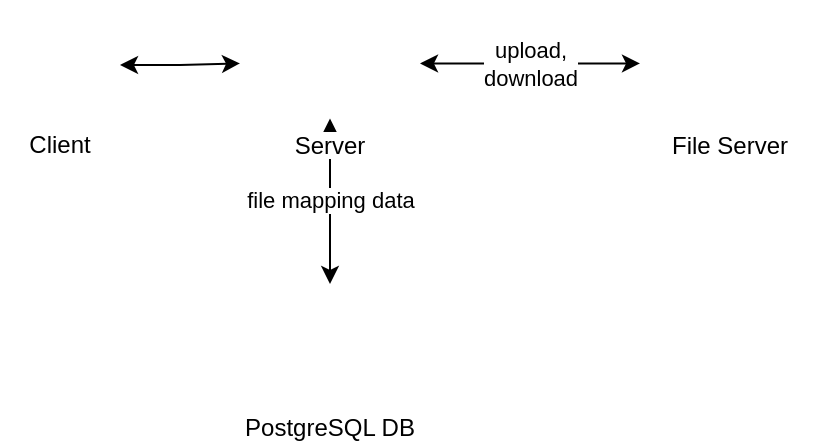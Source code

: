 <mxfile version="21.3.7" type="device">
  <diagram name="페이지-1" id="jmEi_aJcn82925WeZX_v">
    <mxGraphModel dx="127" dy="1843" grid="1" gridSize="10" guides="1" tooltips="1" connect="1" arrows="1" fold="1" page="1" pageScale="1" pageWidth="827" pageHeight="1169" math="0" shadow="0">
      <root>
        <mxCell id="0" />
        <mxCell id="1" parent="0" />
        <mxCell id="qkpx6r0DoK9DZIVo4au_-10" style="edgeStyle=orthogonalEdgeStyle;rounded=0;orthogonalLoop=1;jettySize=auto;html=1;exitX=1;exitY=0.5;exitDx=0;exitDy=0;entryX=0;entryY=0.5;entryDx=0;entryDy=0;startArrow=classic;startFill=1;" parent="1" source="qkpx6r0DoK9DZIVo4au_-3" target="qkpx6r0DoK9DZIVo4au_-4" edge="1">
          <mxGeometry relative="1" as="geometry" />
        </mxCell>
        <mxCell id="qkpx6r0DoK9DZIVo4au_-3" value="Client" style="shape=image;verticalLabelPosition=bottom;labelBackgroundColor=default;verticalAlign=top;aspect=fixed;imageAspect=0;image=https://upload.wikimedia.org/wikipedia/commons/thumb/a/a7/React-icon.svg/2300px-React-icon.svg.png;" parent="1" vertex="1">
          <mxGeometry x="1010" y="-895.62" width="60" height="52.15" as="geometry" />
        </mxCell>
        <mxCell id="qkpx6r0DoK9DZIVo4au_-11" value="upload,&lt;br&gt;download" style="edgeStyle=orthogonalEdgeStyle;rounded=0;orthogonalLoop=1;jettySize=auto;html=1;exitX=1;exitY=0.5;exitDx=0;exitDy=0;entryX=0;entryY=0.5;entryDx=0;entryDy=0;startArrow=classic;startFill=1;" parent="1" source="qkpx6r0DoK9DZIVo4au_-4" target="qkpx6r0DoK9DZIVo4au_-5" edge="1">
          <mxGeometry relative="1" as="geometry" />
        </mxCell>
        <mxCell id="qkpx6r0DoK9DZIVo4au_-12" value="file mapping data" style="edgeStyle=orthogonalEdgeStyle;rounded=0;orthogonalLoop=1;jettySize=auto;html=1;entryX=0.5;entryY=0;entryDx=0;entryDy=0;startArrow=classic;startFill=1;" parent="1" source="qkpx6r0DoK9DZIVo4au_-4" target="qkpx6r0DoK9DZIVo4au_-8" edge="1">
          <mxGeometry x="-0.009" relative="1" as="geometry">
            <mxPoint as="offset" />
          </mxGeometry>
        </mxCell>
        <mxCell id="qkpx6r0DoK9DZIVo4au_-4" value="Server" style="shape=image;verticalLabelPosition=bottom;labelBackgroundColor=default;verticalAlign=top;aspect=fixed;imageAspect=0;image=https://upload.wikimedia.org/wikipedia/commons/thumb/d/d9/Node.js_logo.svg/2560px-Node.js_logo.svg.png;shadow=1;" parent="1" vertex="1">
          <mxGeometry x="1130" y="-897.81" width="90" height="55.05" as="geometry" />
        </mxCell>
        <mxCell id="qkpx6r0DoK9DZIVo4au_-5" value="File Server" style="shape=image;verticalLabelPosition=bottom;labelBackgroundColor=default;verticalAlign=top;aspect=fixed;imageAspect=0;image=https://upload.wikimedia.org/wikipedia/commons/thumb/d/d9/Node.js_logo.svg/2560px-Node.js_logo.svg.png;" parent="1" vertex="1">
          <mxGeometry x="1330" y="-897.81" width="90" height="55.05" as="geometry" />
        </mxCell>
        <mxCell id="qkpx6r0DoK9DZIVo4au_-8" value="PostgreSQL DB" style="shape=image;verticalLabelPosition=bottom;labelBackgroundColor=default;verticalAlign=top;aspect=fixed;imageAspect=0;image=https://upload.wikimedia.org/wikipedia/commons/thumb/2/29/Postgresql_elephant.svg/993px-Postgresql_elephant.svg.png;shadow=1;" parent="1" vertex="1">
          <mxGeometry x="1147" y="-760" width="56" height="57.75" as="geometry" />
        </mxCell>
      </root>
    </mxGraphModel>
  </diagram>
</mxfile>
